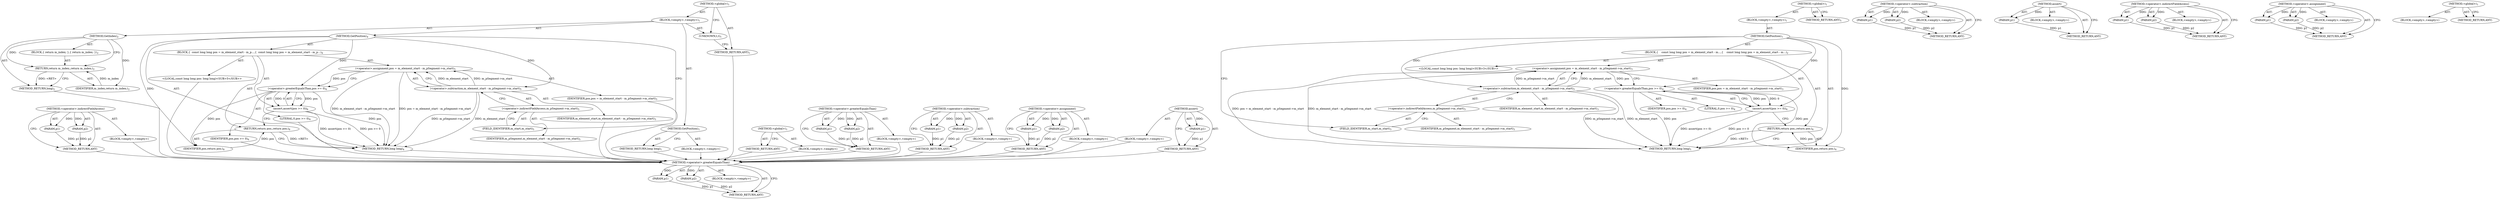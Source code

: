 digraph "assert" {
vulnerable_62 [label=<(METHOD,&lt;operator&gt;.greaterEqualsThan)>];
vulnerable_63 [label=<(PARAM,p1)>];
vulnerable_64 [label=<(PARAM,p2)>];
vulnerable_65 [label=<(BLOCK,&lt;empty&gt;,&lt;empty&gt;)>];
vulnerable_66 [label=<(METHOD_RETURN,ANY)>];
vulnerable_6 [label=<(METHOD,&lt;global&gt;)<SUB>1</SUB>>];
vulnerable_7 [label=<(BLOCK,&lt;empty&gt;,&lt;empty&gt;)<SUB>1</SUB>>];
vulnerable_8 [label=<(METHOD,GetPosition)<SUB>1</SUB>>];
vulnerable_9 [label=<(BLOCK,{
    const long long pos = m_element_start - m...,{
    const long long pos = m_element_start - m...)<SUB>2</SUB>>];
vulnerable_10 [label="<(LOCAL,const long long pos: long long)<SUB>3</SUB>>"];
vulnerable_11 [label=<(&lt;operator&gt;.assignment,pos = m_element_start - m_pSegment-&gt;m_start)<SUB>3</SUB>>];
vulnerable_12 [label=<(IDENTIFIER,pos,pos = m_element_start - m_pSegment-&gt;m_start)<SUB>3</SUB>>];
vulnerable_13 [label=<(&lt;operator&gt;.subtraction,m_element_start - m_pSegment-&gt;m_start)<SUB>3</SUB>>];
vulnerable_14 [label=<(IDENTIFIER,m_element_start,m_element_start - m_pSegment-&gt;m_start)<SUB>3</SUB>>];
vulnerable_15 [label=<(&lt;operator&gt;.indirectFieldAccess,m_pSegment-&gt;m_start)<SUB>3</SUB>>];
vulnerable_16 [label=<(IDENTIFIER,m_pSegment,m_element_start - m_pSegment-&gt;m_start)<SUB>3</SUB>>];
vulnerable_17 [label=<(FIELD_IDENTIFIER,m_start,m_start)<SUB>3</SUB>>];
vulnerable_18 [label=<(assert,assert(pos &gt;= 0))<SUB>4</SUB>>];
vulnerable_19 [label=<(&lt;operator&gt;.greaterEqualsThan,pos &gt;= 0)<SUB>4</SUB>>];
vulnerable_20 [label=<(IDENTIFIER,pos,pos &gt;= 0)<SUB>4</SUB>>];
vulnerable_21 [label=<(LITERAL,0,pos &gt;= 0)<SUB>4</SUB>>];
vulnerable_22 [label=<(RETURN,return pos;,return pos;)<SUB>6</SUB>>];
vulnerable_23 [label=<(IDENTIFIER,pos,return pos;)<SUB>6</SUB>>];
vulnerable_24 [label=<(METHOD_RETURN,long long)<SUB>1</SUB>>];
vulnerable_26 [label=<(METHOD_RETURN,ANY)<SUB>1</SUB>>];
vulnerable_48 [label=<(METHOD,&lt;operator&gt;.subtraction)>];
vulnerable_49 [label=<(PARAM,p1)>];
vulnerable_50 [label=<(PARAM,p2)>];
vulnerable_51 [label=<(BLOCK,&lt;empty&gt;,&lt;empty&gt;)>];
vulnerable_52 [label=<(METHOD_RETURN,ANY)>];
vulnerable_58 [label=<(METHOD,assert)>];
vulnerable_59 [label=<(PARAM,p1)>];
vulnerable_60 [label=<(BLOCK,&lt;empty&gt;,&lt;empty&gt;)>];
vulnerable_61 [label=<(METHOD_RETURN,ANY)>];
vulnerable_53 [label=<(METHOD,&lt;operator&gt;.indirectFieldAccess)>];
vulnerable_54 [label=<(PARAM,p1)>];
vulnerable_55 [label=<(PARAM,p2)>];
vulnerable_56 [label=<(BLOCK,&lt;empty&gt;,&lt;empty&gt;)>];
vulnerable_57 [label=<(METHOD_RETURN,ANY)>];
vulnerable_43 [label=<(METHOD,&lt;operator&gt;.assignment)>];
vulnerable_44 [label=<(PARAM,p1)>];
vulnerable_45 [label=<(PARAM,p2)>];
vulnerable_46 [label=<(BLOCK,&lt;empty&gt;,&lt;empty&gt;)>];
vulnerable_47 [label=<(METHOD_RETURN,ANY)>];
vulnerable_37 [label=<(METHOD,&lt;global&gt;)<SUB>1</SUB>>];
vulnerable_38 [label=<(BLOCK,&lt;empty&gt;,&lt;empty&gt;)>];
vulnerable_39 [label=<(METHOD_RETURN,ANY)>];
fixed_66 [label=<(METHOD,&lt;operator&gt;.indirectFieldAccess)>];
fixed_67 [label=<(PARAM,p1)>];
fixed_68 [label=<(PARAM,p2)>];
fixed_69 [label=<(BLOCK,&lt;empty&gt;,&lt;empty&gt;)>];
fixed_70 [label=<(METHOD_RETURN,ANY)>];
fixed_6 [label=<(METHOD,&lt;global&gt;)<SUB>1</SUB>>];
fixed_7 [label=<(BLOCK,&lt;empty&gt;,&lt;empty&gt;)<SUB>1</SUB>>];
fixed_8 [label=<(METHOD,GetPosition)<SUB>1</SUB>>];
fixed_9 [label=<(BLOCK,&lt;empty&gt;,&lt;empty&gt;)>];
fixed_10 [label=<(METHOD_RETURN,long long)<SUB>1</SUB>>];
fixed_12 [label=<(UNKNOWN,t,t)<SUB>1</SUB>>];
fixed_13 [label=<(METHOD,GetIndex)<SUB>2</SUB>>];
fixed_14 [label=<(BLOCK,{ return m_index; },{ return m_index; })<SUB>2</SUB>>];
fixed_15 [label=<(RETURN,return m_index;,return m_index;)<SUB>2</SUB>>];
fixed_16 [label=<(IDENTIFIER,m_index,return m_index;)<SUB>2</SUB>>];
fixed_17 [label=<(METHOD_RETURN,long)<SUB>2</SUB>>];
fixed_19 [label=<(METHOD,GetPosition)<SUB>4</SUB>>];
fixed_20 [label=<(BLOCK,{
  const long long pos = m_element_start - m_p...,{
  const long long pos = m_element_start - m_p...)<SUB>4</SUB>>];
fixed_21 [label="<(LOCAL,const long long pos: long long)<SUB>5</SUB>>"];
fixed_22 [label=<(&lt;operator&gt;.assignment,pos = m_element_start - m_pSegment-&gt;m_start)<SUB>5</SUB>>];
fixed_23 [label=<(IDENTIFIER,pos,pos = m_element_start - m_pSegment-&gt;m_start)<SUB>5</SUB>>];
fixed_24 [label=<(&lt;operator&gt;.subtraction,m_element_start - m_pSegment-&gt;m_start)<SUB>5</SUB>>];
fixed_25 [label=<(IDENTIFIER,m_element_start,m_element_start - m_pSegment-&gt;m_start)<SUB>5</SUB>>];
fixed_26 [label=<(&lt;operator&gt;.indirectFieldAccess,m_pSegment-&gt;m_start)<SUB>5</SUB>>];
fixed_27 [label=<(IDENTIFIER,m_pSegment,m_element_start - m_pSegment-&gt;m_start)<SUB>5</SUB>>];
fixed_28 [label=<(FIELD_IDENTIFIER,m_start,m_start)<SUB>5</SUB>>];
fixed_29 [label=<(assert,assert(pos &gt;= 0))<SUB>6</SUB>>];
fixed_30 [label=<(&lt;operator&gt;.greaterEqualsThan,pos &gt;= 0)<SUB>6</SUB>>];
fixed_31 [label=<(IDENTIFIER,pos,pos &gt;= 0)<SUB>6</SUB>>];
fixed_32 [label=<(LITERAL,0,pos &gt;= 0)<SUB>6</SUB>>];
fixed_33 [label=<(RETURN,return pos;,return pos;)<SUB>8</SUB>>];
fixed_34 [label=<(IDENTIFIER,pos,return pos;)<SUB>8</SUB>>];
fixed_35 [label=<(METHOD_RETURN,long long)<SUB>4</SUB>>];
fixed_37 [label=<(METHOD_RETURN,ANY)<SUB>1</SUB>>];
fixed_50 [label=<(METHOD,&lt;global&gt;)<SUB>1</SUB>>];
fixed_51 [label=<(BLOCK,&lt;empty&gt;,&lt;empty&gt;)>];
fixed_52 [label=<(METHOD_RETURN,ANY)>];
fixed_75 [label=<(METHOD,&lt;operator&gt;.greaterEqualsThan)>];
fixed_76 [label=<(PARAM,p1)>];
fixed_77 [label=<(PARAM,p2)>];
fixed_78 [label=<(BLOCK,&lt;empty&gt;,&lt;empty&gt;)>];
fixed_79 [label=<(METHOD_RETURN,ANY)>];
fixed_61 [label=<(METHOD,&lt;operator&gt;.subtraction)>];
fixed_62 [label=<(PARAM,p1)>];
fixed_63 [label=<(PARAM,p2)>];
fixed_64 [label=<(BLOCK,&lt;empty&gt;,&lt;empty&gt;)>];
fixed_65 [label=<(METHOD_RETURN,ANY)>];
fixed_56 [label=<(METHOD,&lt;operator&gt;.assignment)>];
fixed_57 [label=<(PARAM,p1)>];
fixed_58 [label=<(PARAM,p2)>];
fixed_59 [label=<(BLOCK,&lt;empty&gt;,&lt;empty&gt;)>];
fixed_60 [label=<(METHOD_RETURN,ANY)>];
fixed_71 [label=<(METHOD,assert)>];
fixed_72 [label=<(PARAM,p1)>];
fixed_73 [label=<(BLOCK,&lt;empty&gt;,&lt;empty&gt;)>];
fixed_74 [label=<(METHOD_RETURN,ANY)>];
vulnerable_62 -> vulnerable_63  [key=0, label="AST: "];
vulnerable_62 -> vulnerable_63  [key=1, label="DDG: "];
vulnerable_62 -> vulnerable_65  [key=0, label="AST: "];
vulnerable_62 -> vulnerable_64  [key=0, label="AST: "];
vulnerable_62 -> vulnerable_64  [key=1, label="DDG: "];
vulnerable_62 -> vulnerable_66  [key=0, label="AST: "];
vulnerable_62 -> vulnerable_66  [key=1, label="CFG: "];
vulnerable_63 -> vulnerable_66  [key=0, label="DDG: p1"];
vulnerable_64 -> vulnerable_66  [key=0, label="DDG: p2"];
vulnerable_6 -> vulnerable_7  [key=0, label="AST: "];
vulnerable_6 -> vulnerable_26  [key=0, label="AST: "];
vulnerable_6 -> vulnerable_26  [key=1, label="CFG: "];
vulnerable_7 -> vulnerable_8  [key=0, label="AST: "];
vulnerable_8 -> vulnerable_9  [key=0, label="AST: "];
vulnerable_8 -> vulnerable_24  [key=0, label="AST: "];
vulnerable_8 -> vulnerable_17  [key=0, label="CFG: "];
vulnerable_8 -> vulnerable_23  [key=0, label="DDG: "];
vulnerable_8 -> vulnerable_13  [key=0, label="DDG: "];
vulnerable_8 -> vulnerable_19  [key=0, label="DDG: "];
vulnerable_9 -> vulnerable_10  [key=0, label="AST: "];
vulnerable_9 -> vulnerable_11  [key=0, label="AST: "];
vulnerable_9 -> vulnerable_18  [key=0, label="AST: "];
vulnerable_9 -> vulnerable_22  [key=0, label="AST: "];
vulnerable_11 -> vulnerable_12  [key=0, label="AST: "];
vulnerable_11 -> vulnerable_13  [key=0, label="AST: "];
vulnerable_11 -> vulnerable_19  [key=0, label="CFG: "];
vulnerable_11 -> vulnerable_19  [key=1, label="DDG: pos"];
vulnerable_11 -> vulnerable_24  [key=0, label="DDG: m_element_start - m_pSegment-&gt;m_start"];
vulnerable_11 -> vulnerable_24  [key=1, label="DDG: pos = m_element_start - m_pSegment-&gt;m_start"];
vulnerable_13 -> vulnerable_14  [key=0, label="AST: "];
vulnerable_13 -> vulnerable_15  [key=0, label="AST: "];
vulnerable_13 -> vulnerable_11  [key=0, label="CFG: "];
vulnerable_13 -> vulnerable_11  [key=1, label="DDG: m_element_start"];
vulnerable_13 -> vulnerable_11  [key=2, label="DDG: m_pSegment-&gt;m_start"];
vulnerable_13 -> vulnerable_24  [key=0, label="DDG: m_pSegment-&gt;m_start"];
vulnerable_13 -> vulnerable_24  [key=1, label="DDG: m_element_start"];
vulnerable_15 -> vulnerable_16  [key=0, label="AST: "];
vulnerable_15 -> vulnerable_17  [key=0, label="AST: "];
vulnerable_15 -> vulnerable_13  [key=0, label="CFG: "];
vulnerable_17 -> vulnerable_15  [key=0, label="CFG: "];
vulnerable_18 -> vulnerable_19  [key=0, label="AST: "];
vulnerable_18 -> vulnerable_22  [key=0, label="CFG: "];
vulnerable_18 -> vulnerable_24  [key=0, label="DDG: pos &gt;= 0"];
vulnerable_18 -> vulnerable_24  [key=1, label="DDG: assert(pos &gt;= 0)"];
vulnerable_19 -> vulnerable_20  [key=0, label="AST: "];
vulnerable_19 -> vulnerable_21  [key=0, label="AST: "];
vulnerable_19 -> vulnerable_18  [key=0, label="CFG: "];
vulnerable_19 -> vulnerable_18  [key=1, label="DDG: pos"];
vulnerable_19 -> vulnerable_18  [key=2, label="DDG: 0"];
vulnerable_19 -> vulnerable_24  [key=0, label="DDG: pos"];
vulnerable_19 -> vulnerable_23  [key=0, label="DDG: pos"];
vulnerable_22 -> vulnerable_23  [key=0, label="AST: "];
vulnerable_22 -> vulnerable_24  [key=0, label="CFG: "];
vulnerable_22 -> vulnerable_24  [key=1, label="DDG: &lt;RET&gt;"];
vulnerable_23 -> vulnerable_22  [key=0, label="DDG: pos"];
vulnerable_48 -> vulnerable_49  [key=0, label="AST: "];
vulnerable_48 -> vulnerable_49  [key=1, label="DDG: "];
vulnerable_48 -> vulnerable_51  [key=0, label="AST: "];
vulnerable_48 -> vulnerable_50  [key=0, label="AST: "];
vulnerable_48 -> vulnerable_50  [key=1, label="DDG: "];
vulnerable_48 -> vulnerable_52  [key=0, label="AST: "];
vulnerable_48 -> vulnerable_52  [key=1, label="CFG: "];
vulnerable_49 -> vulnerable_52  [key=0, label="DDG: p1"];
vulnerable_50 -> vulnerable_52  [key=0, label="DDG: p2"];
vulnerable_58 -> vulnerable_59  [key=0, label="AST: "];
vulnerable_58 -> vulnerable_59  [key=1, label="DDG: "];
vulnerable_58 -> vulnerable_60  [key=0, label="AST: "];
vulnerable_58 -> vulnerable_61  [key=0, label="AST: "];
vulnerable_58 -> vulnerable_61  [key=1, label="CFG: "];
vulnerable_59 -> vulnerable_61  [key=0, label="DDG: p1"];
vulnerable_53 -> vulnerable_54  [key=0, label="AST: "];
vulnerable_53 -> vulnerable_54  [key=1, label="DDG: "];
vulnerable_53 -> vulnerable_56  [key=0, label="AST: "];
vulnerable_53 -> vulnerable_55  [key=0, label="AST: "];
vulnerable_53 -> vulnerable_55  [key=1, label="DDG: "];
vulnerable_53 -> vulnerable_57  [key=0, label="AST: "];
vulnerable_53 -> vulnerable_57  [key=1, label="CFG: "];
vulnerable_54 -> vulnerable_57  [key=0, label="DDG: p1"];
vulnerable_55 -> vulnerable_57  [key=0, label="DDG: p2"];
vulnerable_43 -> vulnerable_44  [key=0, label="AST: "];
vulnerable_43 -> vulnerable_44  [key=1, label="DDG: "];
vulnerable_43 -> vulnerable_46  [key=0, label="AST: "];
vulnerable_43 -> vulnerable_45  [key=0, label="AST: "];
vulnerable_43 -> vulnerable_45  [key=1, label="DDG: "];
vulnerable_43 -> vulnerable_47  [key=0, label="AST: "];
vulnerable_43 -> vulnerable_47  [key=1, label="CFG: "];
vulnerable_44 -> vulnerable_47  [key=0, label="DDG: p1"];
vulnerable_45 -> vulnerable_47  [key=0, label="DDG: p2"];
vulnerable_37 -> vulnerable_38  [key=0, label="AST: "];
vulnerable_37 -> vulnerable_39  [key=0, label="AST: "];
vulnerable_37 -> vulnerable_39  [key=1, label="CFG: "];
fixed_66 -> fixed_67  [key=0, label="AST: "];
fixed_66 -> fixed_67  [key=1, label="DDG: "];
fixed_66 -> fixed_69  [key=0, label="AST: "];
fixed_66 -> fixed_68  [key=0, label="AST: "];
fixed_66 -> fixed_68  [key=1, label="DDG: "];
fixed_66 -> fixed_70  [key=0, label="AST: "];
fixed_66 -> fixed_70  [key=1, label="CFG: "];
fixed_67 -> fixed_70  [key=0, label="DDG: p1"];
fixed_68 -> fixed_70  [key=0, label="DDG: p2"];
fixed_69 -> vulnerable_62  [key=0];
fixed_70 -> vulnerable_62  [key=0];
fixed_6 -> fixed_7  [key=0, label="AST: "];
fixed_6 -> fixed_37  [key=0, label="AST: "];
fixed_6 -> fixed_12  [key=0, label="CFG: "];
fixed_7 -> fixed_8  [key=0, label="AST: "];
fixed_7 -> fixed_12  [key=0, label="AST: "];
fixed_7 -> fixed_13  [key=0, label="AST: "];
fixed_7 -> fixed_19  [key=0, label="AST: "];
fixed_8 -> fixed_9  [key=0, label="AST: "];
fixed_8 -> fixed_10  [key=0, label="AST: "];
fixed_8 -> fixed_10  [key=1, label="CFG: "];
fixed_9 -> vulnerable_62  [key=0];
fixed_10 -> vulnerable_62  [key=0];
fixed_12 -> fixed_37  [key=0, label="CFG: "];
fixed_13 -> fixed_14  [key=0, label="AST: "];
fixed_13 -> fixed_17  [key=0, label="AST: "];
fixed_13 -> fixed_15  [key=0, label="CFG: "];
fixed_13 -> fixed_15  [key=1, label="DDG: "];
fixed_13 -> fixed_16  [key=0, label="DDG: "];
fixed_14 -> fixed_15  [key=0, label="AST: "];
fixed_15 -> fixed_16  [key=0, label="AST: "];
fixed_15 -> fixed_17  [key=0, label="CFG: "];
fixed_15 -> fixed_17  [key=1, label="DDG: &lt;RET&gt;"];
fixed_16 -> fixed_15  [key=0, label="DDG: m_index"];
fixed_17 -> vulnerable_62  [key=0];
fixed_19 -> fixed_20  [key=0, label="AST: "];
fixed_19 -> fixed_35  [key=0, label="AST: "];
fixed_19 -> fixed_28  [key=0, label="CFG: "];
fixed_19 -> fixed_34  [key=0, label="DDG: "];
fixed_19 -> fixed_24  [key=0, label="DDG: "];
fixed_19 -> fixed_30  [key=0, label="DDG: "];
fixed_20 -> fixed_21  [key=0, label="AST: "];
fixed_20 -> fixed_22  [key=0, label="AST: "];
fixed_20 -> fixed_29  [key=0, label="AST: "];
fixed_20 -> fixed_33  [key=0, label="AST: "];
fixed_21 -> vulnerable_62  [key=0];
fixed_22 -> fixed_23  [key=0, label="AST: "];
fixed_22 -> fixed_24  [key=0, label="AST: "];
fixed_22 -> fixed_30  [key=0, label="CFG: "];
fixed_22 -> fixed_30  [key=1, label="DDG: pos"];
fixed_22 -> fixed_35  [key=0, label="DDG: m_element_start - m_pSegment-&gt;m_start"];
fixed_22 -> fixed_35  [key=1, label="DDG: pos = m_element_start - m_pSegment-&gt;m_start"];
fixed_23 -> vulnerable_62  [key=0];
fixed_24 -> fixed_25  [key=0, label="AST: "];
fixed_24 -> fixed_26  [key=0, label="AST: "];
fixed_24 -> fixed_22  [key=0, label="CFG: "];
fixed_24 -> fixed_22  [key=1, label="DDG: m_element_start"];
fixed_24 -> fixed_22  [key=2, label="DDG: m_pSegment-&gt;m_start"];
fixed_24 -> fixed_35  [key=0, label="DDG: m_pSegment-&gt;m_start"];
fixed_24 -> fixed_35  [key=1, label="DDG: m_element_start"];
fixed_25 -> vulnerable_62  [key=0];
fixed_26 -> fixed_27  [key=0, label="AST: "];
fixed_26 -> fixed_28  [key=0, label="AST: "];
fixed_26 -> fixed_24  [key=0, label="CFG: "];
fixed_27 -> vulnerable_62  [key=0];
fixed_28 -> fixed_26  [key=0, label="CFG: "];
fixed_29 -> fixed_30  [key=0, label="AST: "];
fixed_29 -> fixed_33  [key=0, label="CFG: "];
fixed_29 -> fixed_35  [key=0, label="DDG: pos &gt;= 0"];
fixed_29 -> fixed_35  [key=1, label="DDG: assert(pos &gt;= 0)"];
fixed_30 -> fixed_31  [key=0, label="AST: "];
fixed_30 -> fixed_32  [key=0, label="AST: "];
fixed_30 -> fixed_29  [key=0, label="CFG: "];
fixed_30 -> fixed_29  [key=1, label="DDG: pos"];
fixed_30 -> fixed_29  [key=2, label="DDG: 0"];
fixed_30 -> fixed_35  [key=0, label="DDG: pos"];
fixed_30 -> fixed_34  [key=0, label="DDG: pos"];
fixed_31 -> vulnerable_62  [key=0];
fixed_32 -> vulnerable_62  [key=0];
fixed_33 -> fixed_34  [key=0, label="AST: "];
fixed_33 -> fixed_35  [key=0, label="CFG: "];
fixed_33 -> fixed_35  [key=1, label="DDG: &lt;RET&gt;"];
fixed_34 -> fixed_33  [key=0, label="DDG: pos"];
fixed_35 -> vulnerable_62  [key=0];
fixed_37 -> vulnerable_62  [key=0];
fixed_50 -> fixed_51  [key=0, label="AST: "];
fixed_50 -> fixed_52  [key=0, label="AST: "];
fixed_50 -> fixed_52  [key=1, label="CFG: "];
fixed_51 -> vulnerable_62  [key=0];
fixed_52 -> vulnerable_62  [key=0];
fixed_75 -> fixed_76  [key=0, label="AST: "];
fixed_75 -> fixed_76  [key=1, label="DDG: "];
fixed_75 -> fixed_78  [key=0, label="AST: "];
fixed_75 -> fixed_77  [key=0, label="AST: "];
fixed_75 -> fixed_77  [key=1, label="DDG: "];
fixed_75 -> fixed_79  [key=0, label="AST: "];
fixed_75 -> fixed_79  [key=1, label="CFG: "];
fixed_76 -> fixed_79  [key=0, label="DDG: p1"];
fixed_77 -> fixed_79  [key=0, label="DDG: p2"];
fixed_78 -> vulnerable_62  [key=0];
fixed_79 -> vulnerable_62  [key=0];
fixed_61 -> fixed_62  [key=0, label="AST: "];
fixed_61 -> fixed_62  [key=1, label="DDG: "];
fixed_61 -> fixed_64  [key=0, label="AST: "];
fixed_61 -> fixed_63  [key=0, label="AST: "];
fixed_61 -> fixed_63  [key=1, label="DDG: "];
fixed_61 -> fixed_65  [key=0, label="AST: "];
fixed_61 -> fixed_65  [key=1, label="CFG: "];
fixed_62 -> fixed_65  [key=0, label="DDG: p1"];
fixed_63 -> fixed_65  [key=0, label="DDG: p2"];
fixed_64 -> vulnerable_62  [key=0];
fixed_65 -> vulnerable_62  [key=0];
fixed_56 -> fixed_57  [key=0, label="AST: "];
fixed_56 -> fixed_57  [key=1, label="DDG: "];
fixed_56 -> fixed_59  [key=0, label="AST: "];
fixed_56 -> fixed_58  [key=0, label="AST: "];
fixed_56 -> fixed_58  [key=1, label="DDG: "];
fixed_56 -> fixed_60  [key=0, label="AST: "];
fixed_56 -> fixed_60  [key=1, label="CFG: "];
fixed_57 -> fixed_60  [key=0, label="DDG: p1"];
fixed_58 -> fixed_60  [key=0, label="DDG: p2"];
fixed_59 -> vulnerable_62  [key=0];
fixed_60 -> vulnerable_62  [key=0];
fixed_71 -> fixed_72  [key=0, label="AST: "];
fixed_71 -> fixed_72  [key=1, label="DDG: "];
fixed_71 -> fixed_73  [key=0, label="AST: "];
fixed_71 -> fixed_74  [key=0, label="AST: "];
fixed_71 -> fixed_74  [key=1, label="CFG: "];
fixed_72 -> fixed_74  [key=0, label="DDG: p1"];
fixed_73 -> vulnerable_62  [key=0];
fixed_74 -> vulnerable_62  [key=0];
}
